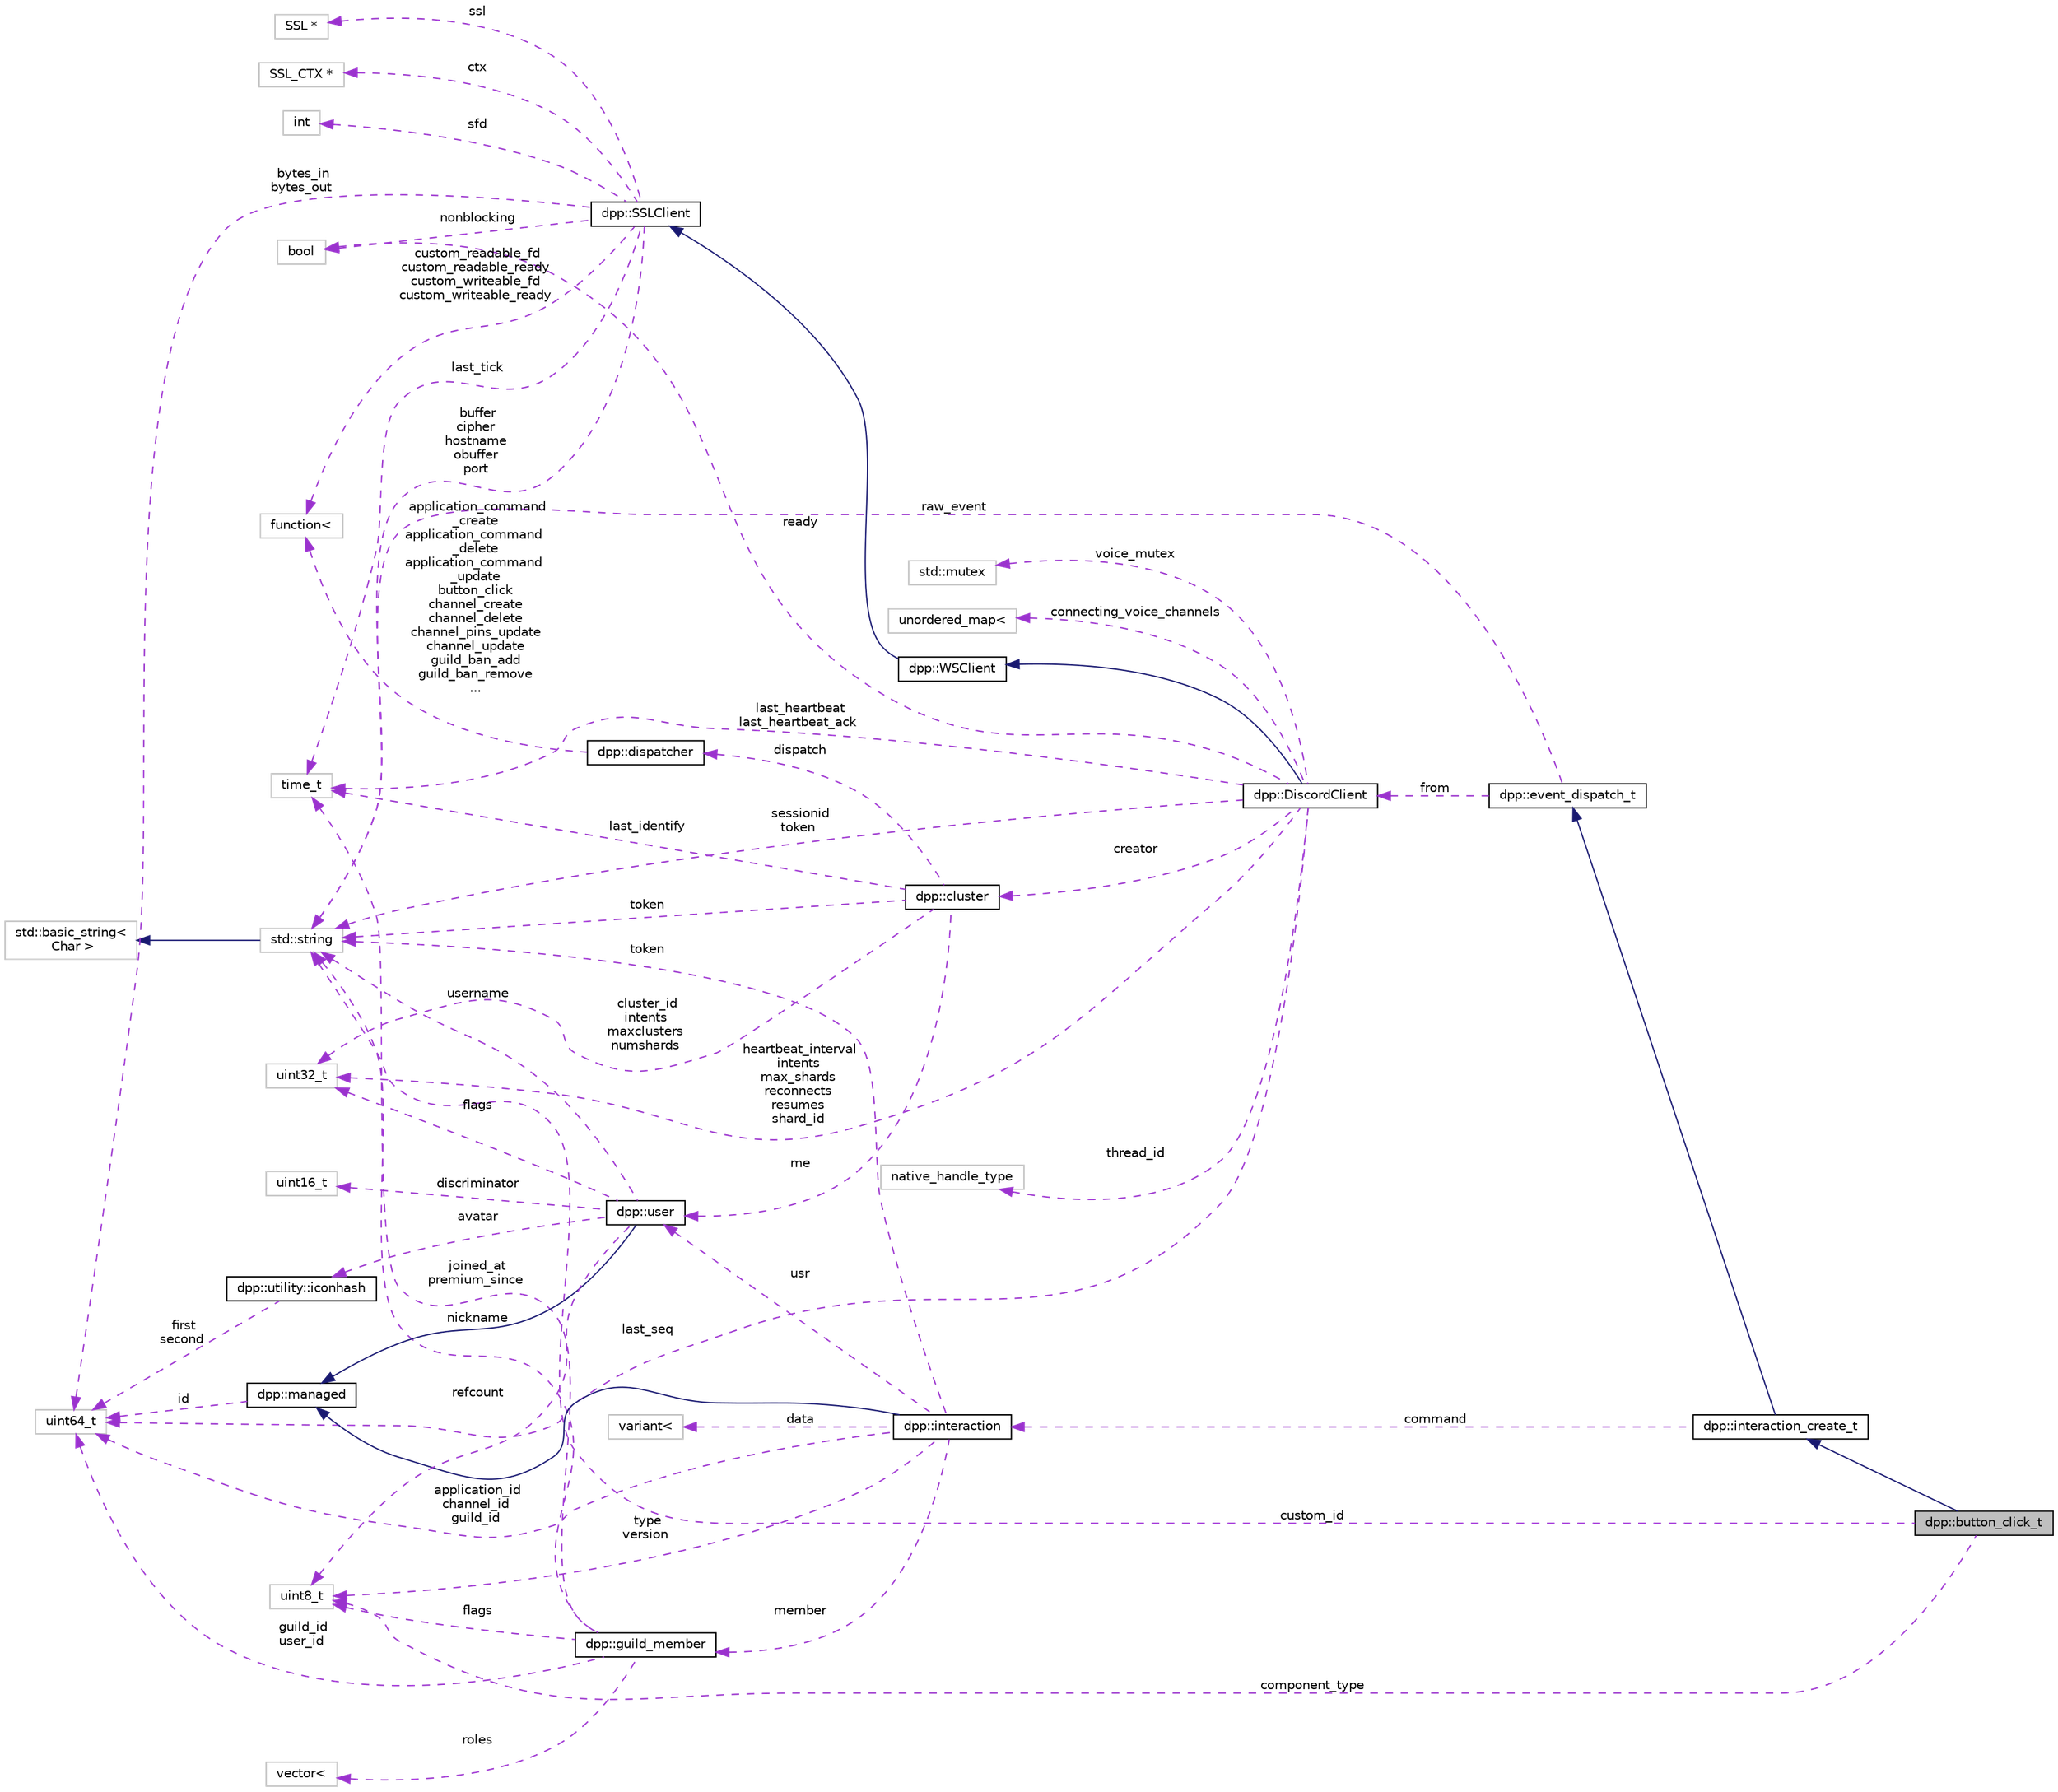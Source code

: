 digraph "dpp::button_click_t"
{
 // INTERACTIVE_SVG=YES
 // LATEX_PDF_SIZE
  bgcolor="transparent";
  edge [fontname="Helvetica",fontsize="10",labelfontname="Helvetica",labelfontsize="10"];
  node [fontname="Helvetica",fontsize="10",shape=record];
  rankdir="LR";
  Node1 [label="dpp::button_click_t",height=0.2,width=0.4,color="black", fillcolor="grey75", style="filled", fontcolor="black",tooltip="Click on button."];
  Node2 -> Node1 [dir="back",color="midnightblue",fontsize="10",style="solid",fontname="Helvetica"];
  Node2 [label="dpp::interaction_create_t",height=0.2,width=0.4,color="black",URL="$structdpp_1_1interaction__create__t.html",tooltip="Create interaction."];
  Node3 -> Node2 [dir="back",color="midnightblue",fontsize="10",style="solid",fontname="Helvetica"];
  Node3 [label="dpp::event_dispatch_t",height=0.2,width=0.4,color="black",URL="$structdpp_1_1event__dispatch__t.html",tooltip="Base event parameter struct."];
  Node4 -> Node3 [dir="back",color="darkorchid3",fontsize="10",style="dashed",label=" raw_event" ,fontname="Helvetica"];
  Node4 [label="std::string",height=0.2,width=0.4,color="grey75",tooltip=" "];
  Node5 -> Node4 [dir="back",color="midnightblue",fontsize="10",style="solid",fontname="Helvetica"];
  Node5 [label="std::basic_string\<\l Char \>",height=0.2,width=0.4,color="grey75",tooltip=" "];
  Node6 -> Node3 [dir="back",color="darkorchid3",fontsize="10",style="dashed",label=" from" ,fontname="Helvetica"];
  Node6 [label="dpp::DiscordClient",height=0.2,width=0.4,color="black",URL="$classdpp_1_1_discord_client.html",tooltip="Implements a discord client. Each DiscordClient connects to one shard and derives from a websocket cl..."];
  Node7 -> Node6 [dir="back",color="midnightblue",fontsize="10",style="solid",fontname="Helvetica"];
  Node7 [label="dpp::WSClient",height=0.2,width=0.4,color="black",URL="$classdpp_1_1_w_s_client.html",tooltip="Implements a websocket client based on the SSL client."];
  Node8 -> Node7 [dir="back",color="midnightblue",fontsize="10",style="solid",fontname="Helvetica"];
  Node8 [label="dpp::SSLClient",height=0.2,width=0.4,color="black",URL="$classdpp_1_1_s_s_l_client.html",tooltip="Implements a simple non-blocking SSL stream client."];
  Node4 -> Node8 [dir="back",color="darkorchid3",fontsize="10",style="dashed",label=" buffer\ncipher\nhostname\nobuffer\nport" ,fontname="Helvetica"];
  Node9 -> Node8 [dir="back",color="darkorchid3",fontsize="10",style="dashed",label=" nonblocking" ,fontname="Helvetica"];
  Node9 [label="bool",height=0.2,width=0.4,color="grey75",tooltip=" "];
  Node10 -> Node8 [dir="back",color="darkorchid3",fontsize="10",style="dashed",label=" sfd" ,fontname="Helvetica"];
  Node10 [label="int",height=0.2,width=0.4,color="grey75",tooltip=" "];
  Node11 -> Node8 [dir="back",color="darkorchid3",fontsize="10",style="dashed",label=" ssl" ,fontname="Helvetica"];
  Node11 [label="SSL *",height=0.2,width=0.4,color="grey75",tooltip=" "];
  Node12 -> Node8 [dir="back",color="darkorchid3",fontsize="10",style="dashed",label=" ctx" ,fontname="Helvetica"];
  Node12 [label="SSL_CTX *",height=0.2,width=0.4,color="grey75",tooltip=" "];
  Node13 -> Node8 [dir="back",color="darkorchid3",fontsize="10",style="dashed",label=" last_tick" ,fontname="Helvetica"];
  Node13 [label="time_t",height=0.2,width=0.4,color="grey75",tooltip=" "];
  Node14 -> Node8 [dir="back",color="darkorchid3",fontsize="10",style="dashed",label=" bytes_in\nbytes_out" ,fontname="Helvetica"];
  Node14 [label="uint64_t",height=0.2,width=0.4,color="grey75",tooltip=" "];
  Node15 -> Node8 [dir="back",color="darkorchid3",fontsize="10",style="dashed",label=" custom_readable_fd\ncustom_readable_ready\ncustom_writeable_fd\ncustom_writeable_ready" ,fontname="Helvetica"];
  Node15 [label="function\<",height=0.2,width=0.4,color="grey75",tooltip=" "];
  Node16 -> Node6 [dir="back",color="darkorchid3",fontsize="10",style="dashed",label=" creator" ,fontname="Helvetica"];
  Node16 [label="dpp::cluster",height=0.2,width=0.4,color="black",URL="$classdpp_1_1cluster.html",tooltip="The cluster class represents a group of shards and a command queue for sending and receiving commands..."];
  Node4 -> Node16 [dir="back",color="darkorchid3",fontsize="10",style="dashed",label=" token" ,fontname="Helvetica"];
  Node13 -> Node16 [dir="back",color="darkorchid3",fontsize="10",style="dashed",label=" last_identify" ,fontname="Helvetica"];
  Node17 -> Node16 [dir="back",color="darkorchid3",fontsize="10",style="dashed",label=" cluster_id\nintents\nmaxclusters\nnumshards" ,fontname="Helvetica"];
  Node17 [label="uint32_t",height=0.2,width=0.4,color="grey75",tooltip=" "];
  Node18 -> Node16 [dir="back",color="darkorchid3",fontsize="10",style="dashed",label=" dispatch" ,fontname="Helvetica"];
  Node18 [label="dpp::dispatcher",height=0.2,width=0.4,color="black",URL="$classdpp_1_1dispatcher.html",tooltip="The dispatcher class contains a set of std::functions representing hooked events that the user code i..."];
  Node15 -> Node18 [dir="back",color="darkorchid3",fontsize="10",style="dashed",label=" application_command\l_create\napplication_command\l_delete\napplication_command\l_update\nbutton_click\nchannel_create\nchannel_delete\nchannel_pins_update\nchannel_update\nguild_ban_add\nguild_ban_remove\n..." ,fontname="Helvetica"];
  Node19 -> Node16 [dir="back",color="darkorchid3",fontsize="10",style="dashed",label=" me" ,fontname="Helvetica"];
  Node19 [label="dpp::user",height=0.2,width=0.4,color="black",URL="$classdpp_1_1user.html",tooltip="Represents a user on discord. May or may not be a member of a dpp::guild."];
  Node20 -> Node19 [dir="back",color="midnightblue",fontsize="10",style="solid",fontname="Helvetica"];
  Node20 [label="dpp::managed",height=0.2,width=0.4,color="black",URL="$classdpp_1_1managed.html",tooltip="The managed class is the base class for various types that can be stored in a cache that are identifi..."];
  Node14 -> Node20 [dir="back",color="darkorchid3",fontsize="10",style="dashed",label=" id" ,fontname="Helvetica"];
  Node4 -> Node19 [dir="back",color="darkorchid3",fontsize="10",style="dashed",label=" username" ,fontname="Helvetica"];
  Node21 -> Node19 [dir="back",color="darkorchid3",fontsize="10",style="dashed",label=" discriminator" ,fontname="Helvetica"];
  Node21 [label="uint16_t",height=0.2,width=0.4,color="grey75",tooltip=" "];
  Node22 -> Node19 [dir="back",color="darkorchid3",fontsize="10",style="dashed",label=" avatar" ,fontname="Helvetica"];
  Node22 [label="dpp::utility::iconhash",height=0.2,width=0.4,color="black",URL="$structdpp_1_1utility_1_1iconhash.html",tooltip="Store a 128 bit icon hash (profile picture, server icon etc) as a 128 bit binary value made of two ui..."];
  Node14 -> Node22 [dir="back",color="darkorchid3",fontsize="10",style="dashed",label=" first\nsecond" ,fontname="Helvetica"];
  Node17 -> Node19 [dir="back",color="darkorchid3",fontsize="10",style="dashed",label=" flags" ,fontname="Helvetica"];
  Node23 -> Node19 [dir="back",color="darkorchid3",fontsize="10",style="dashed",label=" refcount" ,fontname="Helvetica"];
  Node23 [label="uint8_t",height=0.2,width=0.4,color="grey75",tooltip=" "];
  Node17 -> Node6 [dir="back",color="darkorchid3",fontsize="10",style="dashed",label=" heartbeat_interval\nintents\nmax_shards\nreconnects\nresumes\nshard_id" ,fontname="Helvetica"];
  Node13 -> Node6 [dir="back",color="darkorchid3",fontsize="10",style="dashed",label=" last_heartbeat\nlast_heartbeat_ack" ,fontname="Helvetica"];
  Node24 -> Node6 [dir="back",color="darkorchid3",fontsize="10",style="dashed",label=" thread_id" ,fontname="Helvetica"];
  Node24 [label="native_handle_type",height=0.2,width=0.4,color="grey75",tooltip=" "];
  Node14 -> Node6 [dir="back",color="darkorchid3",fontsize="10",style="dashed",label=" last_seq" ,fontname="Helvetica"];
  Node4 -> Node6 [dir="back",color="darkorchid3",fontsize="10",style="dashed",label=" sessionid\ntoken" ,fontname="Helvetica"];
  Node25 -> Node6 [dir="back",color="darkorchid3",fontsize="10",style="dashed",label=" voice_mutex" ,fontname="Helvetica"];
  Node25 [label="std::mutex",height=0.2,width=0.4,color="grey75",tooltip=" "];
  Node9 -> Node6 [dir="back",color="darkorchid3",fontsize="10",style="dashed",label=" ready" ,fontname="Helvetica"];
  Node26 -> Node6 [dir="back",color="darkorchid3",fontsize="10",style="dashed",label=" connecting_voice_channels" ,fontname="Helvetica"];
  Node26 [label="unordered_map\<",height=0.2,width=0.4,color="grey75",tooltip=" "];
  Node27 -> Node2 [dir="back",color="darkorchid3",fontsize="10",style="dashed",label=" command" ,fontname="Helvetica"];
  Node27 [label="dpp::interaction",height=0.2,width=0.4,color="black",URL="$classdpp_1_1interaction.html",tooltip="An interaction represents a user running a command and arrives via the dpp::cluster::on_interaction_c..."];
  Node20 -> Node27 [dir="back",color="midnightblue",fontsize="10",style="solid",fontname="Helvetica"];
  Node14 -> Node27 [dir="back",color="darkorchid3",fontsize="10",style="dashed",label=" application_id\nchannel_id\nguild_id" ,fontname="Helvetica"];
  Node23 -> Node27 [dir="back",color="darkorchid3",fontsize="10",style="dashed",label=" type\nversion" ,fontname="Helvetica"];
  Node28 -> Node27 [dir="back",color="darkorchid3",fontsize="10",style="dashed",label=" data" ,fontname="Helvetica"];
  Node28 [label="variant\<",height=0.2,width=0.4,color="grey75",tooltip=" "];
  Node29 -> Node27 [dir="back",color="darkorchid3",fontsize="10",style="dashed",label=" member" ,fontname="Helvetica"];
  Node29 [label="dpp::guild_member",height=0.2,width=0.4,color="black",URL="$classdpp_1_1guild__member.html",tooltip="Represents dpp::user membership upon a dpp::guild."];
  Node4 -> Node29 [dir="back",color="darkorchid3",fontsize="10",style="dashed",label=" nickname" ,fontname="Helvetica"];
  Node14 -> Node29 [dir="back",color="darkorchid3",fontsize="10",style="dashed",label=" guild_id\nuser_id" ,fontname="Helvetica"];
  Node30 -> Node29 [dir="back",color="darkorchid3",fontsize="10",style="dashed",label=" roles" ,fontname="Helvetica"];
  Node30 [label="vector\<",height=0.2,width=0.4,color="grey75",tooltip=" "];
  Node13 -> Node29 [dir="back",color="darkorchid3",fontsize="10",style="dashed",label=" joined_at\npremium_since" ,fontname="Helvetica"];
  Node23 -> Node29 [dir="back",color="darkorchid3",fontsize="10",style="dashed",label=" flags" ,fontname="Helvetica"];
  Node19 -> Node27 [dir="back",color="darkorchid3",fontsize="10",style="dashed",label=" usr" ,fontname="Helvetica"];
  Node4 -> Node27 [dir="back",color="darkorchid3",fontsize="10",style="dashed",label=" token" ,fontname="Helvetica"];
  Node4 -> Node1 [dir="back",color="darkorchid3",fontsize="10",style="dashed",label=" custom_id" ,fontname="Helvetica"];
  Node23 -> Node1 [dir="back",color="darkorchid3",fontsize="10",style="dashed",label=" component_type" ,fontname="Helvetica"];
}
